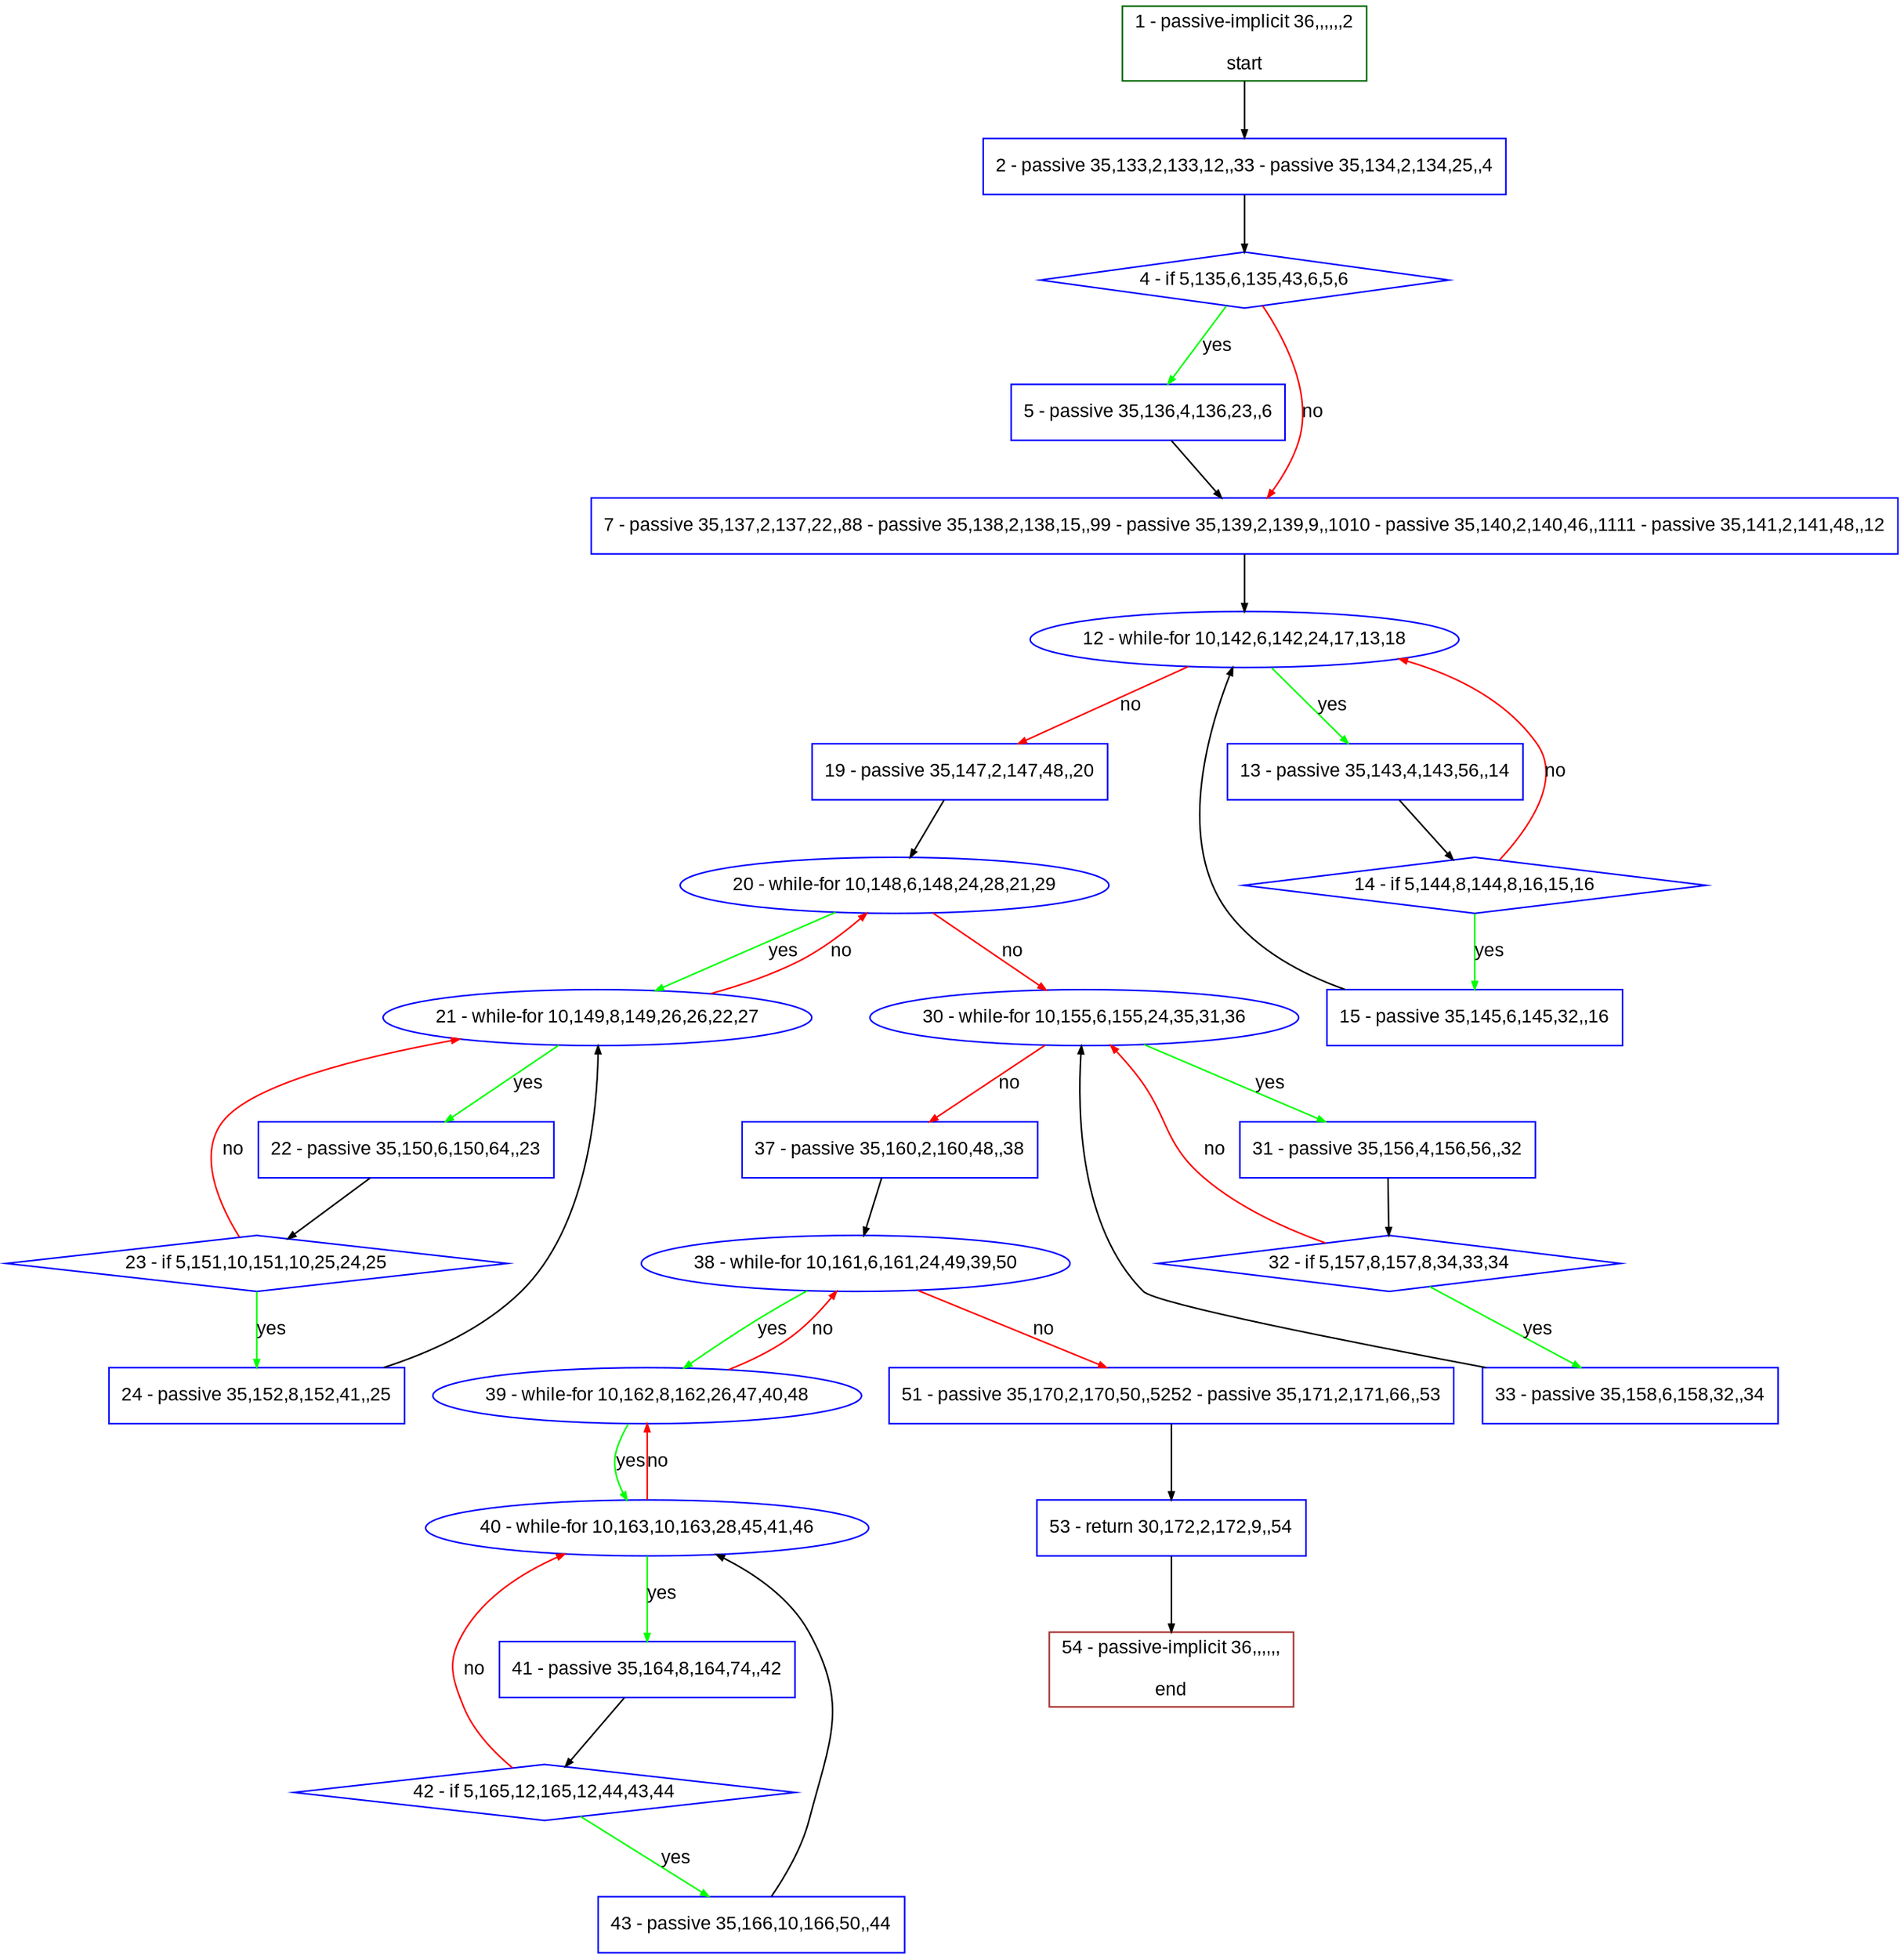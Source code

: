 digraph "" {
  graph [pack="true", label="", fontsize="12", packmode="clust", fontname="Arial", fillcolor="#FFFFCC", bgcolor="white", style="rounded,filled", compound="true"];
  node [node_initialized="no", label="", color="grey", fontsize="12", fillcolor="white", fontname="Arial", style="filled", shape="rectangle", compound="true", fixedsize="false"];
  edge [fontcolor="black", arrowhead="normal", arrowtail="none", arrowsize="0.5", ltail="", label="", color="black", fontsize="12", lhead="", fontname="Arial", dir="forward", compound="true"];
  __N1 [label="2 - passive 35,133,2,133,12,,33 - passive 35,134,2,134,25,,4", color="#0000ff", fillcolor="#ffffff", style="filled", shape="box"];
  __N2 [label="1 - passive-implicit 36,,,,,,2\n\nstart", color="#006400", fillcolor="#ffffff", style="filled", shape="box"];
  __N3 [label="4 - if 5,135,6,135,43,6,5,6", color="#0000ff", fillcolor="#ffffff", style="filled", shape="diamond"];
  __N4 [label="5 - passive 35,136,4,136,23,,6", color="#0000ff", fillcolor="#ffffff", style="filled", shape="box"];
  __N5 [label="7 - passive 35,137,2,137,22,,88 - passive 35,138,2,138,15,,99 - passive 35,139,2,139,9,,1010 - passive 35,140,2,140,46,,1111 - passive 35,141,2,141,48,,12", color="#0000ff", fillcolor="#ffffff", style="filled", shape="box"];
  __N6 [label="12 - while-for 10,142,6,142,24,17,13,18", color="#0000ff", fillcolor="#ffffff", style="filled", shape="oval"];
  __N7 [label="13 - passive 35,143,4,143,56,,14", color="#0000ff", fillcolor="#ffffff", style="filled", shape="box"];
  __N8 [label="19 - passive 35,147,2,147,48,,20", color="#0000ff", fillcolor="#ffffff", style="filled", shape="box"];
  __N9 [label="14 - if 5,144,8,144,8,16,15,16", color="#0000ff", fillcolor="#ffffff", style="filled", shape="diamond"];
  __N10 [label="15 - passive 35,145,6,145,32,,16", color="#0000ff", fillcolor="#ffffff", style="filled", shape="box"];
  __N11 [label="20 - while-for 10,148,6,148,24,28,21,29", color="#0000ff", fillcolor="#ffffff", style="filled", shape="oval"];
  __N12 [label="21 - while-for 10,149,8,149,26,26,22,27", color="#0000ff", fillcolor="#ffffff", style="filled", shape="oval"];
  __N13 [label="30 - while-for 10,155,6,155,24,35,31,36", color="#0000ff", fillcolor="#ffffff", style="filled", shape="oval"];
  __N14 [label="22 - passive 35,150,6,150,64,,23", color="#0000ff", fillcolor="#ffffff", style="filled", shape="box"];
  __N15 [label="23 - if 5,151,10,151,10,25,24,25", color="#0000ff", fillcolor="#ffffff", style="filled", shape="diamond"];
  __N16 [label="24 - passive 35,152,8,152,41,,25", color="#0000ff", fillcolor="#ffffff", style="filled", shape="box"];
  __N17 [label="31 - passive 35,156,4,156,56,,32", color="#0000ff", fillcolor="#ffffff", style="filled", shape="box"];
  __N18 [label="37 - passive 35,160,2,160,48,,38", color="#0000ff", fillcolor="#ffffff", style="filled", shape="box"];
  __N19 [label="32 - if 5,157,8,157,8,34,33,34", color="#0000ff", fillcolor="#ffffff", style="filled", shape="diamond"];
  __N20 [label="33 - passive 35,158,6,158,32,,34", color="#0000ff", fillcolor="#ffffff", style="filled", shape="box"];
  __N21 [label="38 - while-for 10,161,6,161,24,49,39,50", color="#0000ff", fillcolor="#ffffff", style="filled", shape="oval"];
  __N22 [label="39 - while-for 10,162,8,162,26,47,40,48", color="#0000ff", fillcolor="#ffffff", style="filled", shape="oval"];
  __N23 [label="51 - passive 35,170,2,170,50,,5252 - passive 35,171,2,171,66,,53", color="#0000ff", fillcolor="#ffffff", style="filled", shape="box"];
  __N24 [label="40 - while-for 10,163,10,163,28,45,41,46", color="#0000ff", fillcolor="#ffffff", style="filled", shape="oval"];
  __N25 [label="41 - passive 35,164,8,164,74,,42", color="#0000ff", fillcolor="#ffffff", style="filled", shape="box"];
  __N26 [label="42 - if 5,165,12,165,12,44,43,44", color="#0000ff", fillcolor="#ffffff", style="filled", shape="diamond"];
  __N27 [label="43 - passive 35,166,10,166,50,,44", color="#0000ff", fillcolor="#ffffff", style="filled", shape="box"];
  __N28 [label="53 - return 30,172,2,172,9,,54", color="#0000ff", fillcolor="#ffffff", style="filled", shape="box"];
  __N29 [label="54 - passive-implicit 36,,,,,,\n\nend", color="#a52a2a", fillcolor="#ffffff", style="filled", shape="box"];
  __N2 -> __N1 [arrowhead="normal", arrowtail="none", color="#000000", label="", dir="forward"];
  __N1 -> __N3 [arrowhead="normal", arrowtail="none", color="#000000", label="", dir="forward"];
  __N3 -> __N4 [arrowhead="normal", arrowtail="none", color="#00ff00", label="yes", dir="forward"];
  __N3 -> __N5 [arrowhead="normal", arrowtail="none", color="#ff0000", label="no", dir="forward"];
  __N4 -> __N5 [arrowhead="normal", arrowtail="none", color="#000000", label="", dir="forward"];
  __N5 -> __N6 [arrowhead="normal", arrowtail="none", color="#000000", label="", dir="forward"];
  __N6 -> __N7 [arrowhead="normal", arrowtail="none", color="#00ff00", label="yes", dir="forward"];
  __N6 -> __N8 [arrowhead="normal", arrowtail="none", color="#ff0000", label="no", dir="forward"];
  __N7 -> __N9 [arrowhead="normal", arrowtail="none", color="#000000", label="", dir="forward"];
  __N9 -> __N6 [arrowhead="normal", arrowtail="none", color="#ff0000", label="no", dir="forward"];
  __N9 -> __N10 [arrowhead="normal", arrowtail="none", color="#00ff00", label="yes", dir="forward"];
  __N10 -> __N6 [arrowhead="normal", arrowtail="none", color="#000000", label="", dir="forward"];
  __N8 -> __N11 [arrowhead="normal", arrowtail="none", color="#000000", label="", dir="forward"];
  __N11 -> __N12 [arrowhead="normal", arrowtail="none", color="#00ff00", label="yes", dir="forward"];
  __N12 -> __N11 [arrowhead="normal", arrowtail="none", color="#ff0000", label="no", dir="forward"];
  __N11 -> __N13 [arrowhead="normal", arrowtail="none", color="#ff0000", label="no", dir="forward"];
  __N12 -> __N14 [arrowhead="normal", arrowtail="none", color="#00ff00", label="yes", dir="forward"];
  __N14 -> __N15 [arrowhead="normal", arrowtail="none", color="#000000", label="", dir="forward"];
  __N15 -> __N12 [arrowhead="normal", arrowtail="none", color="#ff0000", label="no", dir="forward"];
  __N15 -> __N16 [arrowhead="normal", arrowtail="none", color="#00ff00", label="yes", dir="forward"];
  __N16 -> __N12 [arrowhead="normal", arrowtail="none", color="#000000", label="", dir="forward"];
  __N13 -> __N17 [arrowhead="normal", arrowtail="none", color="#00ff00", label="yes", dir="forward"];
  __N13 -> __N18 [arrowhead="normal", arrowtail="none", color="#ff0000", label="no", dir="forward"];
  __N17 -> __N19 [arrowhead="normal", arrowtail="none", color="#000000", label="", dir="forward"];
  __N19 -> __N13 [arrowhead="normal", arrowtail="none", color="#ff0000", label="no", dir="forward"];
  __N19 -> __N20 [arrowhead="normal", arrowtail="none", color="#00ff00", label="yes", dir="forward"];
  __N20 -> __N13 [arrowhead="normal", arrowtail="none", color="#000000", label="", dir="forward"];
  __N18 -> __N21 [arrowhead="normal", arrowtail="none", color="#000000", label="", dir="forward"];
  __N21 -> __N22 [arrowhead="normal", arrowtail="none", color="#00ff00", label="yes", dir="forward"];
  __N22 -> __N21 [arrowhead="normal", arrowtail="none", color="#ff0000", label="no", dir="forward"];
  __N21 -> __N23 [arrowhead="normal", arrowtail="none", color="#ff0000", label="no", dir="forward"];
  __N22 -> __N24 [arrowhead="normal", arrowtail="none", color="#00ff00", label="yes", dir="forward"];
  __N24 -> __N22 [arrowhead="normal", arrowtail="none", color="#ff0000", label="no", dir="forward"];
  __N24 -> __N25 [arrowhead="normal", arrowtail="none", color="#00ff00", label="yes", dir="forward"];
  __N25 -> __N26 [arrowhead="normal", arrowtail="none", color="#000000", label="", dir="forward"];
  __N26 -> __N24 [arrowhead="normal", arrowtail="none", color="#ff0000", label="no", dir="forward"];
  __N26 -> __N27 [arrowhead="normal", arrowtail="none", color="#00ff00", label="yes", dir="forward"];
  __N27 -> __N24 [arrowhead="normal", arrowtail="none", color="#000000", label="", dir="forward"];
  __N23 -> __N28 [arrowhead="normal", arrowtail="none", color="#000000", label="", dir="forward"];
  __N28 -> __N29 [arrowhead="normal", arrowtail="none", color="#000000", label="", dir="forward"];
}
